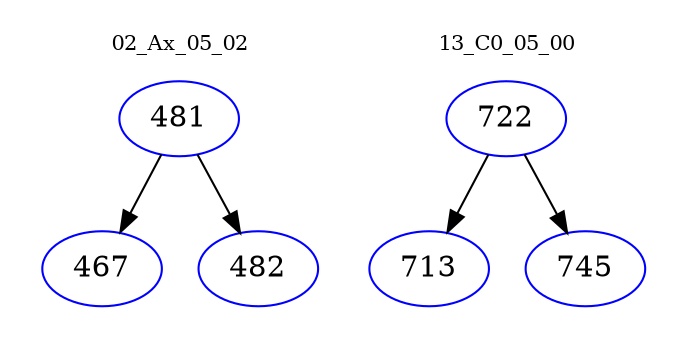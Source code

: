digraph{
subgraph cluster_0 {
color = white
label = "02_Ax_05_02";
fontsize=10;
T0_481 [label="481", color="blue"]
T0_481 -> T0_467 [color="black"]
T0_467 [label="467", color="blue"]
T0_481 -> T0_482 [color="black"]
T0_482 [label="482", color="blue"]
}
subgraph cluster_1 {
color = white
label = "13_C0_05_00";
fontsize=10;
T1_722 [label="722", color="blue"]
T1_722 -> T1_713 [color="black"]
T1_713 [label="713", color="blue"]
T1_722 -> T1_745 [color="black"]
T1_745 [label="745", color="blue"]
}
}
